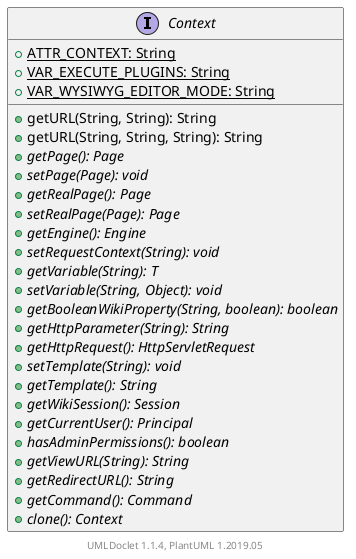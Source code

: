 @startuml

    interface Context [[Context.html]] {
        {static} +ATTR_CONTEXT: String
        {static} +VAR_EXECUTE_PLUGINS: String
        {static} +VAR_WYSIWYG_EDITOR_MODE: String
        +getURL(String, String): String
        +getURL(String, String, String): String
        {abstract} +getPage(): Page
        {abstract} +setPage(Page): void
        {abstract} +getRealPage(): Page
        {abstract} +setRealPage(Page): Page
        {abstract} +getEngine(): Engine
        {abstract} +setRequestContext(String): void
        {abstract} +getVariable(String): T
        {abstract} +setVariable(String, Object): void
        {abstract} +getBooleanWikiProperty(String, boolean): boolean
        {abstract} +getHttpParameter(String): String
        {abstract} +getHttpRequest(): HttpServletRequest
        {abstract} +setTemplate(String): void
        {abstract} +getTemplate(): String
        {abstract} +getWikiSession(): Session
        {abstract} +getCurrentUser(): Principal
        {abstract} +hasAdminPermissions(): boolean
        {abstract} +getViewURL(String): String
        {abstract} +getRedirectURL(): String
        {abstract} +getCommand(): Command
        {abstract} +clone(): Context
    }


    center footer UMLDoclet 1.1.4, PlantUML 1.2019.05
@enduml
